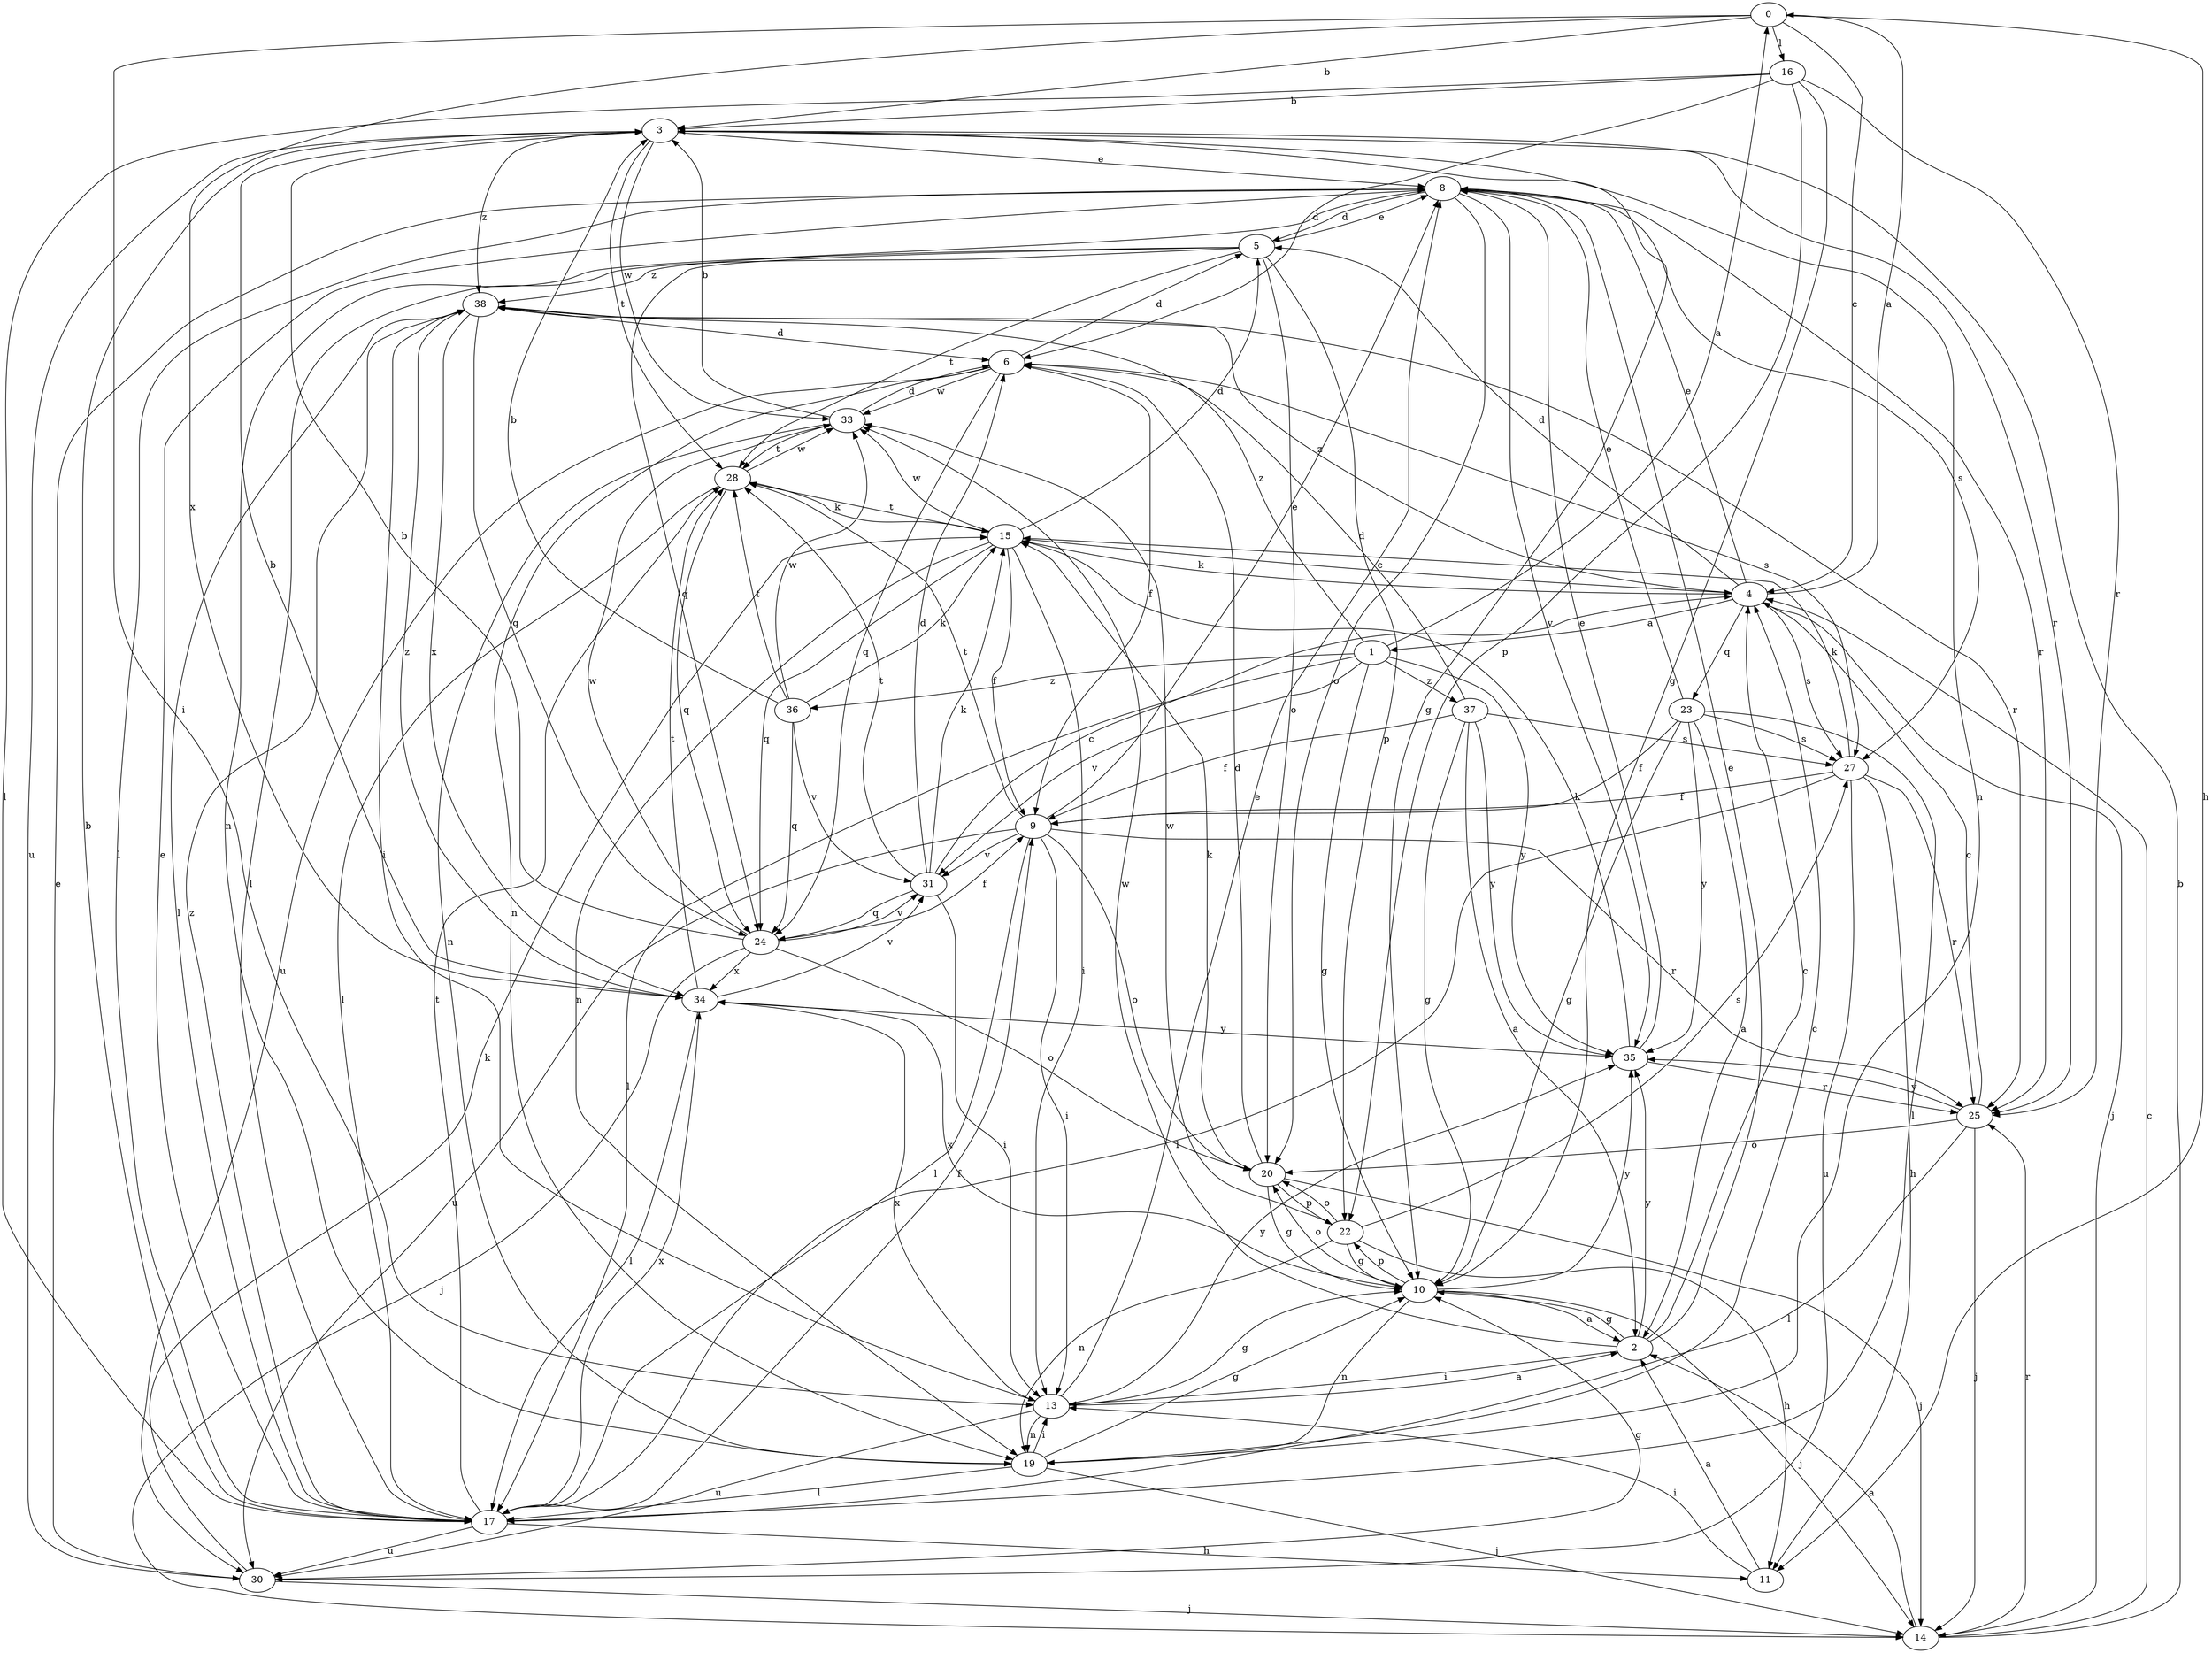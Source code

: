 strict digraph  {
0;
1;
2;
3;
4;
5;
6;
8;
9;
10;
11;
13;
14;
15;
16;
17;
19;
20;
22;
23;
24;
25;
27;
28;
30;
31;
33;
34;
35;
36;
37;
38;
0 -> 3  [label=b];
0 -> 4  [label=c];
0 -> 11  [label=h];
0 -> 13  [label=i];
0 -> 16  [label=l];
0 -> 34  [label=x];
1 -> 0  [label=a];
1 -> 10  [label=g];
1 -> 17  [label=l];
1 -> 31  [label=v];
1 -> 35  [label=y];
1 -> 36  [label=z];
1 -> 37  [label=z];
1 -> 38  [label=z];
2 -> 4  [label=c];
2 -> 8  [label=e];
2 -> 10  [label=g];
2 -> 13  [label=i];
2 -> 33  [label=w];
2 -> 35  [label=y];
3 -> 8  [label=e];
3 -> 10  [label=g];
3 -> 19  [label=n];
3 -> 25  [label=r];
3 -> 28  [label=t];
3 -> 30  [label=u];
3 -> 33  [label=w];
3 -> 38  [label=z];
4 -> 0  [label=a];
4 -> 1  [label=a];
4 -> 5  [label=d];
4 -> 8  [label=e];
4 -> 14  [label=j];
4 -> 15  [label=k];
4 -> 23  [label=q];
4 -> 27  [label=s];
4 -> 38  [label=z];
5 -> 8  [label=e];
5 -> 17  [label=l];
5 -> 20  [label=o];
5 -> 22  [label=p];
5 -> 24  [label=q];
5 -> 28  [label=t];
5 -> 38  [label=z];
6 -> 5  [label=d];
6 -> 9  [label=f];
6 -> 19  [label=n];
6 -> 24  [label=q];
6 -> 27  [label=s];
6 -> 30  [label=u];
6 -> 33  [label=w];
8 -> 5  [label=d];
8 -> 17  [label=l];
8 -> 19  [label=n];
8 -> 20  [label=o];
8 -> 25  [label=r];
8 -> 27  [label=s];
8 -> 35  [label=y];
9 -> 8  [label=e];
9 -> 13  [label=i];
9 -> 17  [label=l];
9 -> 20  [label=o];
9 -> 25  [label=r];
9 -> 28  [label=t];
9 -> 30  [label=u];
9 -> 31  [label=v];
10 -> 2  [label=a];
10 -> 14  [label=j];
10 -> 19  [label=n];
10 -> 20  [label=o];
10 -> 22  [label=p];
10 -> 34  [label=x];
10 -> 35  [label=y];
11 -> 2  [label=a];
11 -> 13  [label=i];
13 -> 2  [label=a];
13 -> 8  [label=e];
13 -> 10  [label=g];
13 -> 19  [label=n];
13 -> 30  [label=u];
13 -> 34  [label=x];
13 -> 35  [label=y];
14 -> 2  [label=a];
14 -> 3  [label=b];
14 -> 4  [label=c];
14 -> 25  [label=r];
15 -> 4  [label=c];
15 -> 5  [label=d];
15 -> 9  [label=f];
15 -> 13  [label=i];
15 -> 19  [label=n];
15 -> 24  [label=q];
15 -> 28  [label=t];
15 -> 33  [label=w];
16 -> 3  [label=b];
16 -> 6  [label=d];
16 -> 10  [label=g];
16 -> 17  [label=l];
16 -> 22  [label=p];
16 -> 25  [label=r];
17 -> 3  [label=b];
17 -> 8  [label=e];
17 -> 9  [label=f];
17 -> 11  [label=h];
17 -> 28  [label=t];
17 -> 30  [label=u];
17 -> 34  [label=x];
17 -> 38  [label=z];
19 -> 4  [label=c];
19 -> 10  [label=g];
19 -> 13  [label=i];
19 -> 14  [label=j];
19 -> 17  [label=l];
20 -> 6  [label=d];
20 -> 10  [label=g];
20 -> 14  [label=j];
20 -> 15  [label=k];
20 -> 22  [label=p];
22 -> 10  [label=g];
22 -> 11  [label=h];
22 -> 19  [label=n];
22 -> 20  [label=o];
22 -> 27  [label=s];
22 -> 33  [label=w];
23 -> 2  [label=a];
23 -> 8  [label=e];
23 -> 9  [label=f];
23 -> 10  [label=g];
23 -> 17  [label=l];
23 -> 27  [label=s];
23 -> 35  [label=y];
24 -> 3  [label=b];
24 -> 9  [label=f];
24 -> 14  [label=j];
24 -> 20  [label=o];
24 -> 31  [label=v];
24 -> 33  [label=w];
24 -> 34  [label=x];
25 -> 4  [label=c];
25 -> 14  [label=j];
25 -> 17  [label=l];
25 -> 20  [label=o];
25 -> 35  [label=y];
27 -> 9  [label=f];
27 -> 11  [label=h];
27 -> 15  [label=k];
27 -> 17  [label=l];
27 -> 25  [label=r];
27 -> 30  [label=u];
28 -> 15  [label=k];
28 -> 17  [label=l];
28 -> 24  [label=q];
28 -> 33  [label=w];
30 -> 8  [label=e];
30 -> 10  [label=g];
30 -> 14  [label=j];
30 -> 15  [label=k];
31 -> 4  [label=c];
31 -> 6  [label=d];
31 -> 13  [label=i];
31 -> 15  [label=k];
31 -> 24  [label=q];
31 -> 28  [label=t];
33 -> 3  [label=b];
33 -> 6  [label=d];
33 -> 19  [label=n];
33 -> 28  [label=t];
34 -> 3  [label=b];
34 -> 17  [label=l];
34 -> 28  [label=t];
34 -> 31  [label=v];
34 -> 35  [label=y];
34 -> 38  [label=z];
35 -> 8  [label=e];
35 -> 15  [label=k];
35 -> 25  [label=r];
36 -> 3  [label=b];
36 -> 15  [label=k];
36 -> 24  [label=q];
36 -> 28  [label=t];
36 -> 31  [label=v];
36 -> 33  [label=w];
37 -> 2  [label=a];
37 -> 6  [label=d];
37 -> 9  [label=f];
37 -> 10  [label=g];
37 -> 27  [label=s];
37 -> 35  [label=y];
38 -> 6  [label=d];
38 -> 13  [label=i];
38 -> 17  [label=l];
38 -> 24  [label=q];
38 -> 25  [label=r];
38 -> 34  [label=x];
}
